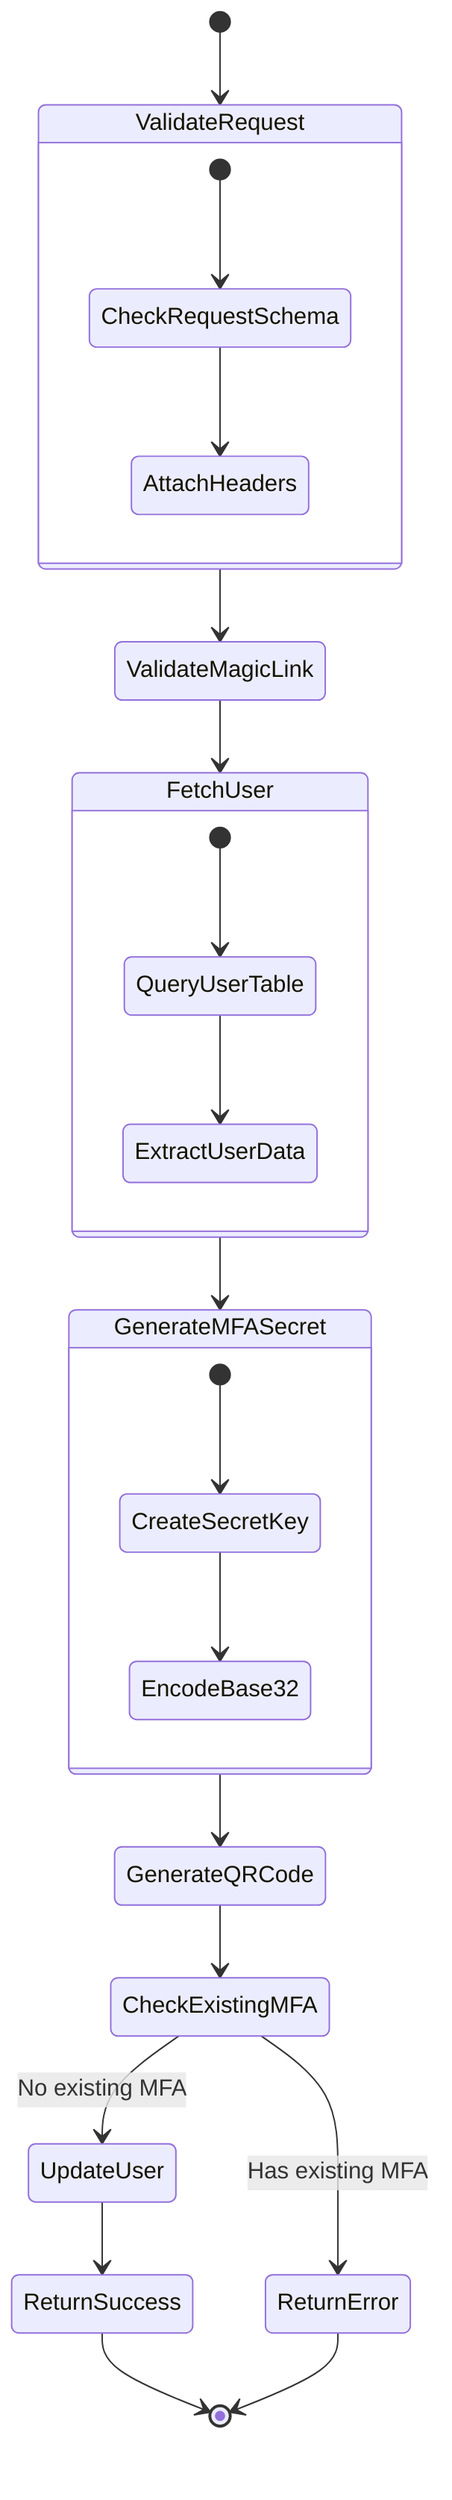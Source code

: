 stateDiagram-v2
    [*] --> ValidateRequest
    ValidateRequest --> ValidateMagicLink
    ValidateMagicLink --> FetchUser
    FetchUser --> GenerateMFASecret
    GenerateMFASecret --> GenerateQRCode
    GenerateQRCode --> CheckExistingMFA
    CheckExistingMFA --> UpdateUser : No existing MFA
    CheckExistingMFA --> ReturnError : Has existing MFA
    UpdateUser --> ReturnSuccess
    ReturnSuccess --> [*]
    ReturnError --> [*]
    
    state ValidateRequest {
        [*] --> CheckRequestSchema
        CheckRequestSchema --> AttachHeaders
    }
    
    state FetchUser {
        [*] --> QueryUserTable
        QueryUserTable --> ExtractUserData
    }
    
    state GenerateMFASecret {
        [*] --> CreateSecretKey
        CreateSecretKey --> EncodeBase32
    }
